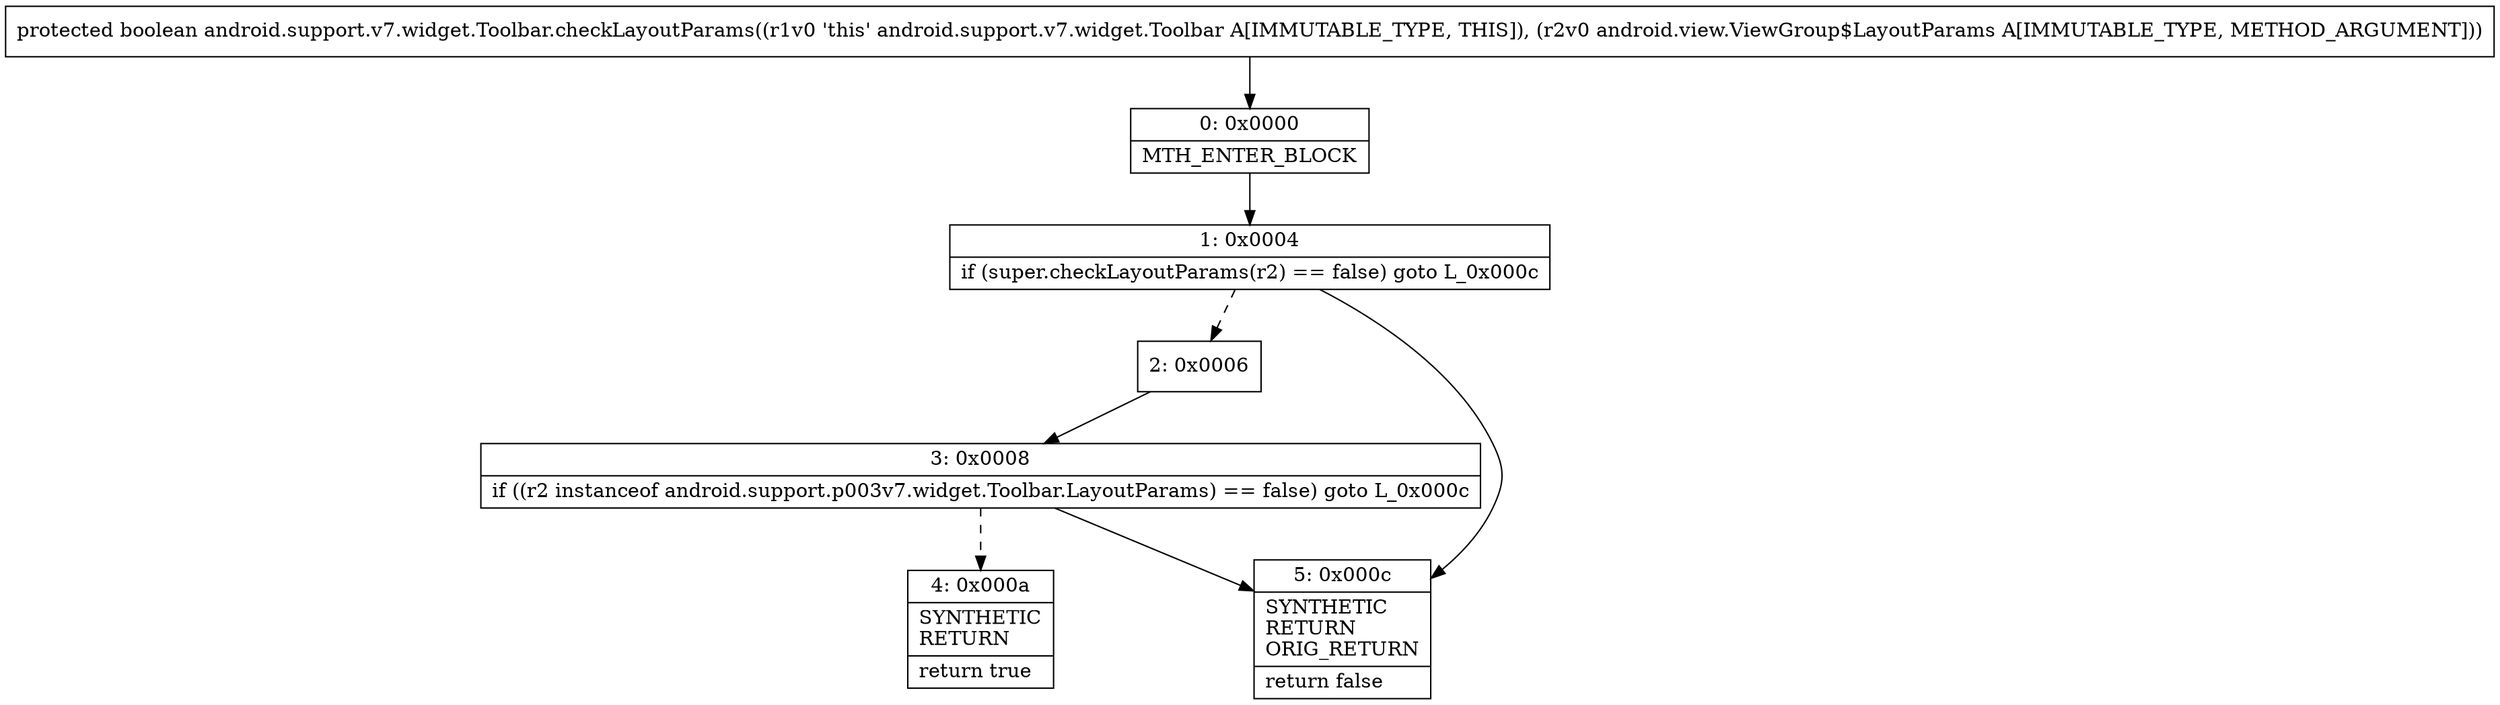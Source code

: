 digraph "CFG forandroid.support.v7.widget.Toolbar.checkLayoutParams(Landroid\/view\/ViewGroup$LayoutParams;)Z" {
Node_0 [shape=record,label="{0\:\ 0x0000|MTH_ENTER_BLOCK\l}"];
Node_1 [shape=record,label="{1\:\ 0x0004|if (super.checkLayoutParams(r2) == false) goto L_0x000c\l}"];
Node_2 [shape=record,label="{2\:\ 0x0006}"];
Node_3 [shape=record,label="{3\:\ 0x0008|if ((r2 instanceof android.support.p003v7.widget.Toolbar.LayoutParams) == false) goto L_0x000c\l}"];
Node_4 [shape=record,label="{4\:\ 0x000a|SYNTHETIC\lRETURN\l|return true\l}"];
Node_5 [shape=record,label="{5\:\ 0x000c|SYNTHETIC\lRETURN\lORIG_RETURN\l|return false\l}"];
MethodNode[shape=record,label="{protected boolean android.support.v7.widget.Toolbar.checkLayoutParams((r1v0 'this' android.support.v7.widget.Toolbar A[IMMUTABLE_TYPE, THIS]), (r2v0 android.view.ViewGroup$LayoutParams A[IMMUTABLE_TYPE, METHOD_ARGUMENT])) }"];
MethodNode -> Node_0;
Node_0 -> Node_1;
Node_1 -> Node_2[style=dashed];
Node_1 -> Node_5;
Node_2 -> Node_3;
Node_3 -> Node_4[style=dashed];
Node_3 -> Node_5;
}


